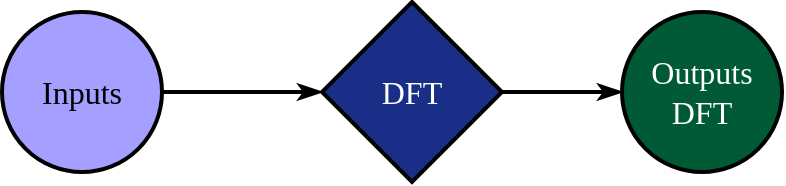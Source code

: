 <mxfile version="24.5.3" type="device">
  <diagram name="Page-1" id="vUJvHMVq9Ax0yadY_CV4">
    <mxGraphModel dx="1314" dy="769" grid="1" gridSize="10" guides="1" tooltips="1" connect="1" arrows="1" fold="1" page="1" pageScale="1" pageWidth="850" pageHeight="1100" math="0" shadow="0">
      <root>
        <mxCell id="0" />
        <mxCell id="1" parent="0" />
        <mxCell id="tGnv5lgjR0wcV_9iN31t-31" style="edgeStyle=orthogonalEdgeStyle;rounded=0;orthogonalLoop=1;jettySize=auto;html=1;strokeWidth=2;endArrow=classicThin;endFill=1;" edge="1" parent="1" source="tGnv5lgjR0wcV_9iN31t-32" target="tGnv5lgjR0wcV_9iN31t-34">
          <mxGeometry relative="1" as="geometry" />
        </mxCell>
        <mxCell id="tGnv5lgjR0wcV_9iN31t-32" value="&lt;font face=&quot;Titillium Web&quot; style=&quot;font-size: 16px;&quot;&gt;Inputs&lt;/font&gt;" style="ellipse;whiteSpace=wrap;html=1;aspect=fixed;strokeWidth=2;fillColor=#A59FFF;" vertex="1" parent="1">
          <mxGeometry x="35" y="45" width="80" height="80" as="geometry" />
        </mxCell>
        <mxCell id="tGnv5lgjR0wcV_9iN31t-45" style="edgeStyle=orthogonalEdgeStyle;rounded=0;orthogonalLoop=1;jettySize=auto;html=1;strokeWidth=2;endArrow=classicThin;endFill=1;" edge="1" parent="1" source="tGnv5lgjR0wcV_9iN31t-34" target="tGnv5lgjR0wcV_9iN31t-43">
          <mxGeometry relative="1" as="geometry" />
        </mxCell>
        <mxCell id="tGnv5lgjR0wcV_9iN31t-34" value="&lt;font color=&quot;#ffffff&quot; face=&quot;Titillium Web&quot; style=&quot;font-size: 16px;&quot;&gt;DFT&lt;/font&gt;" style="rhombus;whiteSpace=wrap;html=1;strokeWidth=2;fillColor=#192E86;" vertex="1" parent="1">
          <mxGeometry x="195" y="40" width="90" height="90" as="geometry" />
        </mxCell>
        <mxCell id="tGnv5lgjR0wcV_9iN31t-43" value="&lt;font color=&quot;#ffffff&quot; face=&quot;Titillium Web&quot; style=&quot;font-size: 16px;&quot;&gt;Outputs&lt;/font&gt;&lt;div&gt;&lt;font face=&quot;Titillium Web&quot; color=&quot;#ffffff&quot;&gt;&lt;span style=&quot;font-size: 16px;&quot;&gt;DFT&lt;/span&gt;&lt;/font&gt;&lt;/div&gt;" style="ellipse;whiteSpace=wrap;html=1;aspect=fixed;strokeWidth=2;fillColor=#005A35;" vertex="1" parent="1">
          <mxGeometry x="345" y="45" width="80" height="80" as="geometry" />
        </mxCell>
      </root>
    </mxGraphModel>
  </diagram>
</mxfile>

